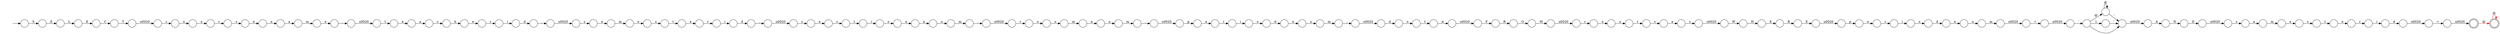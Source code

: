 digraph Automaton {
  rankdir = LR;
  0 [shape=circle,label=""];
  0 -> 88 [label="o"]
  1 [shape=circle,label=""];
  1 -> 7 [label="F"]
  2 [shape=circle,label=""];
  2 -> 53 [label="@"]
  2 -> 131 [label="1"]
  2 -> 11 [label="'"]
  3 [shape=circle,label=""];
  3 -> 46 [label="\u0020"]
  4 [shape=circle,label=""];
  4 -> 133 [label="u"]
  5 [shape=circle,label=""];
  5 -> 119 [label="E"]
  6 [shape=circle,label=""];
  6 -> 66 [label="n"]
  7 [shape=circle,label=""];
  7 -> 124 [label="R"]
  8 [shape=circle,label=""];
  8 -> 95 [label="E"]
  9 [shape=circle,label=""];
  9 -> 5 [label="H"]
  10 [shape=circle,label=""];
  10 -> 51 [label="d"]
  11 [shape=circle,label=""];
  11 -> 94 [label="\u0020"]
  12 [shape=circle,label=""];
  12 -> 57 [label=","]
  13 [shape=circle,label=""];
  13 -> 49 [label="d"]
  14 [shape=circle,label=""];
  14 -> 116 [label="i"]
  15 [shape=circle,label=""];
  15 -> 0 [label="o"]
  16 [shape=circle,label=""];
  16 -> 123 [label="p"]
  17 [shape=circle,label=""];
  17 -> 41 [label="a"]
  18 [shape=circle,label=""];
  18 -> 117 [label="\u0020"]
  19 [shape=circle,label=""];
  19 -> 103 [label="m"]
  20 [shape=circle,label=""];
  20 -> 112 [label="t"]
  21 [shape=circle,label=""];
  21 -> 61 [label="D"]
  22 [shape=circle,label=""];
  22 -> 127 [label="r"]
  23 [shape=circle,label=""];
  23 -> 28 [label="i"]
  24 [shape=circle,label=""];
  24 -> 80 [label="e"]
  25 [shape=circle,label=""];
  25 -> 113 [label="M"]
  26 [shape=circle,label=""];
  26 -> 89 [label="i"]
  27 [shape=circle,label=""];
  27 -> 90 [label="e"]
  28 [shape=circle,label=""];
  28 -> 45 [label="o"]
  29 [shape=circle,label=""];
  29 -> 23 [label="r"]
  30 [shape=circle,label=""];
  30 -> 101 [label="m"]
  31 [shape=circle,label=""];
  31 -> 104 [label="t"]
  32 [shape=circle,label=""];
  32 -> 36 [label="u"]
  33 [shape=circle,label=""];
  33 -> 98 [label="s"]
  34 [shape=circle,label=""];
  34 -> 97 [label="t"]
  35 [shape=circle,label=""];
  35 -> 37 [label="u"]
  36 [shape=circle,label=""];
  36 -> 106 [label="r"]
  37 [shape=circle,label=""];
  37 -> 99 [label="m"]
  38 [shape=circle,label=""];
  38 -> 92 [label="u"]
  39 [shape=circle,label=""];
  39 -> 10 [label="o"]
  40 [shape=circle,label=""];
  40 -> 132 [label="m"]
  41 [shape=circle,label=""];
  41 -> 55 [label="c"]
  42 [shape=circle,label=""];
  42 -> 13 [label="\u0020"]
  43 [shape=circle,label=""];
  43 -> 2 [label="'"]
  44 [shape=circle,label=""];
  44 -> 118 [label="c"]
  45 [shape=circle,label=""];
  45 -> 62 [label="d"]
  46 [shape=circle,label=""];
  46 -> 74 [label="p"]
  47 [shape=circle,label=""];
  47 -> 59 [label="\u0020"]
  48 [shape=circle,label=""];
  48 -> 52 [label="c"]
  49 [shape=circle,label=""];
  49 -> 31 [label="o"]
  50 [shape=circle,label=""];
  50 -> 33 [label="e"]
  51 [shape=circle,label=""];
  51 -> 4 [label="n"]
  52 [shape=circle,label=""];
  52 -> 38 [label="o"]
  53 [shape=circle,label=""];
  53 -> 53 [label="@"]
  53 -> 11 [label="'"]
  54 [shape=circle,label=""];
  54 -> 130 [label="s"]
  55 [shape=circle,label=""];
  55 -> 64 [label="h"]
  56 [shape=circle,label=""];
  56 -> 91 [label="n"]
  57 [shape=circle,label=""];
  57 -> 122 [label="\u0020"]
  58 [shape=circle,label=""];
  58 -> 93 [label="n"]
  59 [shape=circle,label=""];
  59 -> 24 [label="s"]
  60 [shape=circle,label=""];
  60 -> 115 [label="r"]
  61 [shape=circle,label=""];
  61 -> 54 [label="\u0020"]
  62 [shape=circle,label=""];
  62 -> 35 [label="n"]
  63 [shape=doublecircle,label=""];
  63 -> 121 [label="@",color=red]
  64 [shape=circle,label=""];
  64 -> 67 [label="e"]
  65 [shape=circle,label=""];
  65 -> 63 [label="\u0020"]
  66 [shape=circle,label=""];
  66 -> 100 [label="n"]
  67 [shape=circle,label=""];
  67 -> 72 [label="r"]
  68 [shape=circle,label=""];
  68 -> 1 [label="\u0020"]
  69 [shape=circle,label=""];
  69 -> 76 [label="e"]
  70 [shape=circle,label=""];
  70 -> 102 [label="T"]
  71 [shape=circle,label=""];
  71 -> 108 [label="E"]
  72 [shape=circle,label=""];
  72 -> 85 [label="i"]
  73 [shape=circle,label=""];
  73 -> 20 [label="\u0020"]
  74 [shape=circle,label=""];
  74 -> 29 [label="e"]
  75 [shape=circle,label=""];
  75 -> 107 [label="="]
  76 [shape=circle,label=""];
  76 -> 129 [label="s"]
  77 [shape=circle,label=""];
  77 -> 26 [label="t"]
  78 [shape=circle,label=""];
  initial [shape=plaintext,label=""];
  initial -> 78
  78 -> 8 [label="S"]
  79 [shape=circle,label=""];
  79 -> 21 [label="N"]
  80 [shape=circle,label=""];
  80 -> 69 [label="m"]
  81 [shape=circle,label=""];
  81 -> 14 [label="r"]
  82 [shape=circle,label=""];
  82 -> 87 [label="s"]
  83 [shape=circle,label=""];
  83 -> 81 [label="e"]
  84 [shape=circle,label=""];
  84 -> 73 [label=","]
  85 [shape=circle,label=""];
  85 -> 96 [label="d"]
  86 [shape=circle,label=""];
  86 -> 9 [label="W"]
  87 [shape=circle,label=""];
  87 -> 56 [label="e"]
  88 [shape=circle,label=""];
  88 -> 58 [label="m"]
  89 [shape=circle,label=""];
  89 -> 6 [label="o"]
  90 [shape=circle,label=""];
  90 -> 34 [label="s"]
  91 [shape=circle,label=""];
  91 -> 40 [label="a"]
  92 [shape=circle,label=""];
  92 -> 82 [label="r"]
  93 [shape=circle,label=""];
  93 -> 19 [label="u"]
  94 [shape=circle,label=""];
  94 -> 79 [label="A"]
  95 [shape=circle,label=""];
  95 -> 71 [label="L"]
  96 [shape=circle,label=""];
  96 -> 47 [label=","]
  97 [shape=circle,label=""];
  97 -> 22 [label="e"]
  98 [shape=circle,label=""];
  98 -> 86 [label="\u0020"]
  99 [shape=circle,label=""];
  99 -> 75 [label="\u0020"]
  100 [shape=circle,label=""];
  100 -> 30 [label="u"]
  101 [shape=circle,label=""];
  101 -> 18 [label=","]
  102 [shape=circle,label=""];
  102 -> 48 [label="\u0020"]
  103 [shape=circle,label=""];
  103 -> 126 [label=","]
  104 [shape=circle,label=""];
  104 -> 68 [label="w"]
  105 [shape=circle,label=""];
  105 -> 120 [label="\u0020"]
  106 [shape=circle,label=""];
  106 -> 50 [label="s"]
  107 [shape=circle,label=""];
  107 -> 43 [label="\u0020"]
  108 [shape=circle,label=""];
  108 -> 70 [label="C"]
  109 [shape=circle,label=""];
  109 -> 3 [label="E"]
  110 [shape=circle,label=""];
  110 -> 42 [label=","]
  111 [shape=circle,label=""];
  111 -> 105 [label="d"]
  112 [shape=circle,label=""];
  112 -> 17 [label="e"]
  113 [shape=circle,label=""];
  113 -> 44 [label="\u0020"]
  114 [shape=circle,label=""];
  114 -> 27 [label="m"]
  115 [shape=circle,label=""];
  115 -> 39 [label="i"]
  116 [shape=circle,label=""];
  116 -> 12 [label="d"]
  117 [shape=circle,label=""];
  117 -> 15 [label="r"]
  118 [shape=circle,label=""];
  118 -> 32 [label="o"]
  119 [shape=circle,label=""];
  119 -> 109 [label="R"]
  120 [shape=circle,label=""];
  120 -> 65 [label="="]
  121 [shape=doublecircle,label=""];
  121 -> 121 [label="@",color=red]
  122 [shape=circle,label=""];
  122 -> 128 [label="s"]
  123 [shape=circle,label=""];
  123 -> 60 [label="e"]
  124 [shape=circle,label=""];
  124 -> 25 [label="O"]
  125 [shape=circle,label=""];
  125 -> 77 [label="c"]
  126 [shape=circle,label=""];
  126 -> 16 [label="\u0020"]
  127 [shape=circle,label=""];
  127 -> 111 [label="i"]
  128 [shape=circle,label=""];
  128 -> 125 [label="e"]
  129 [shape=circle,label=""];
  129 -> 83 [label="t"]
  130 [shape=circle,label=""];
  130 -> 114 [label="e"]
  131 [shape=circle,label=""];
  131 -> 11 [label="'"]
  132 [shape=circle,label=""];
  132 -> 84 [label="e"]
  133 [shape=circle,label=""];
  133 -> 110 [label="m"]
}
